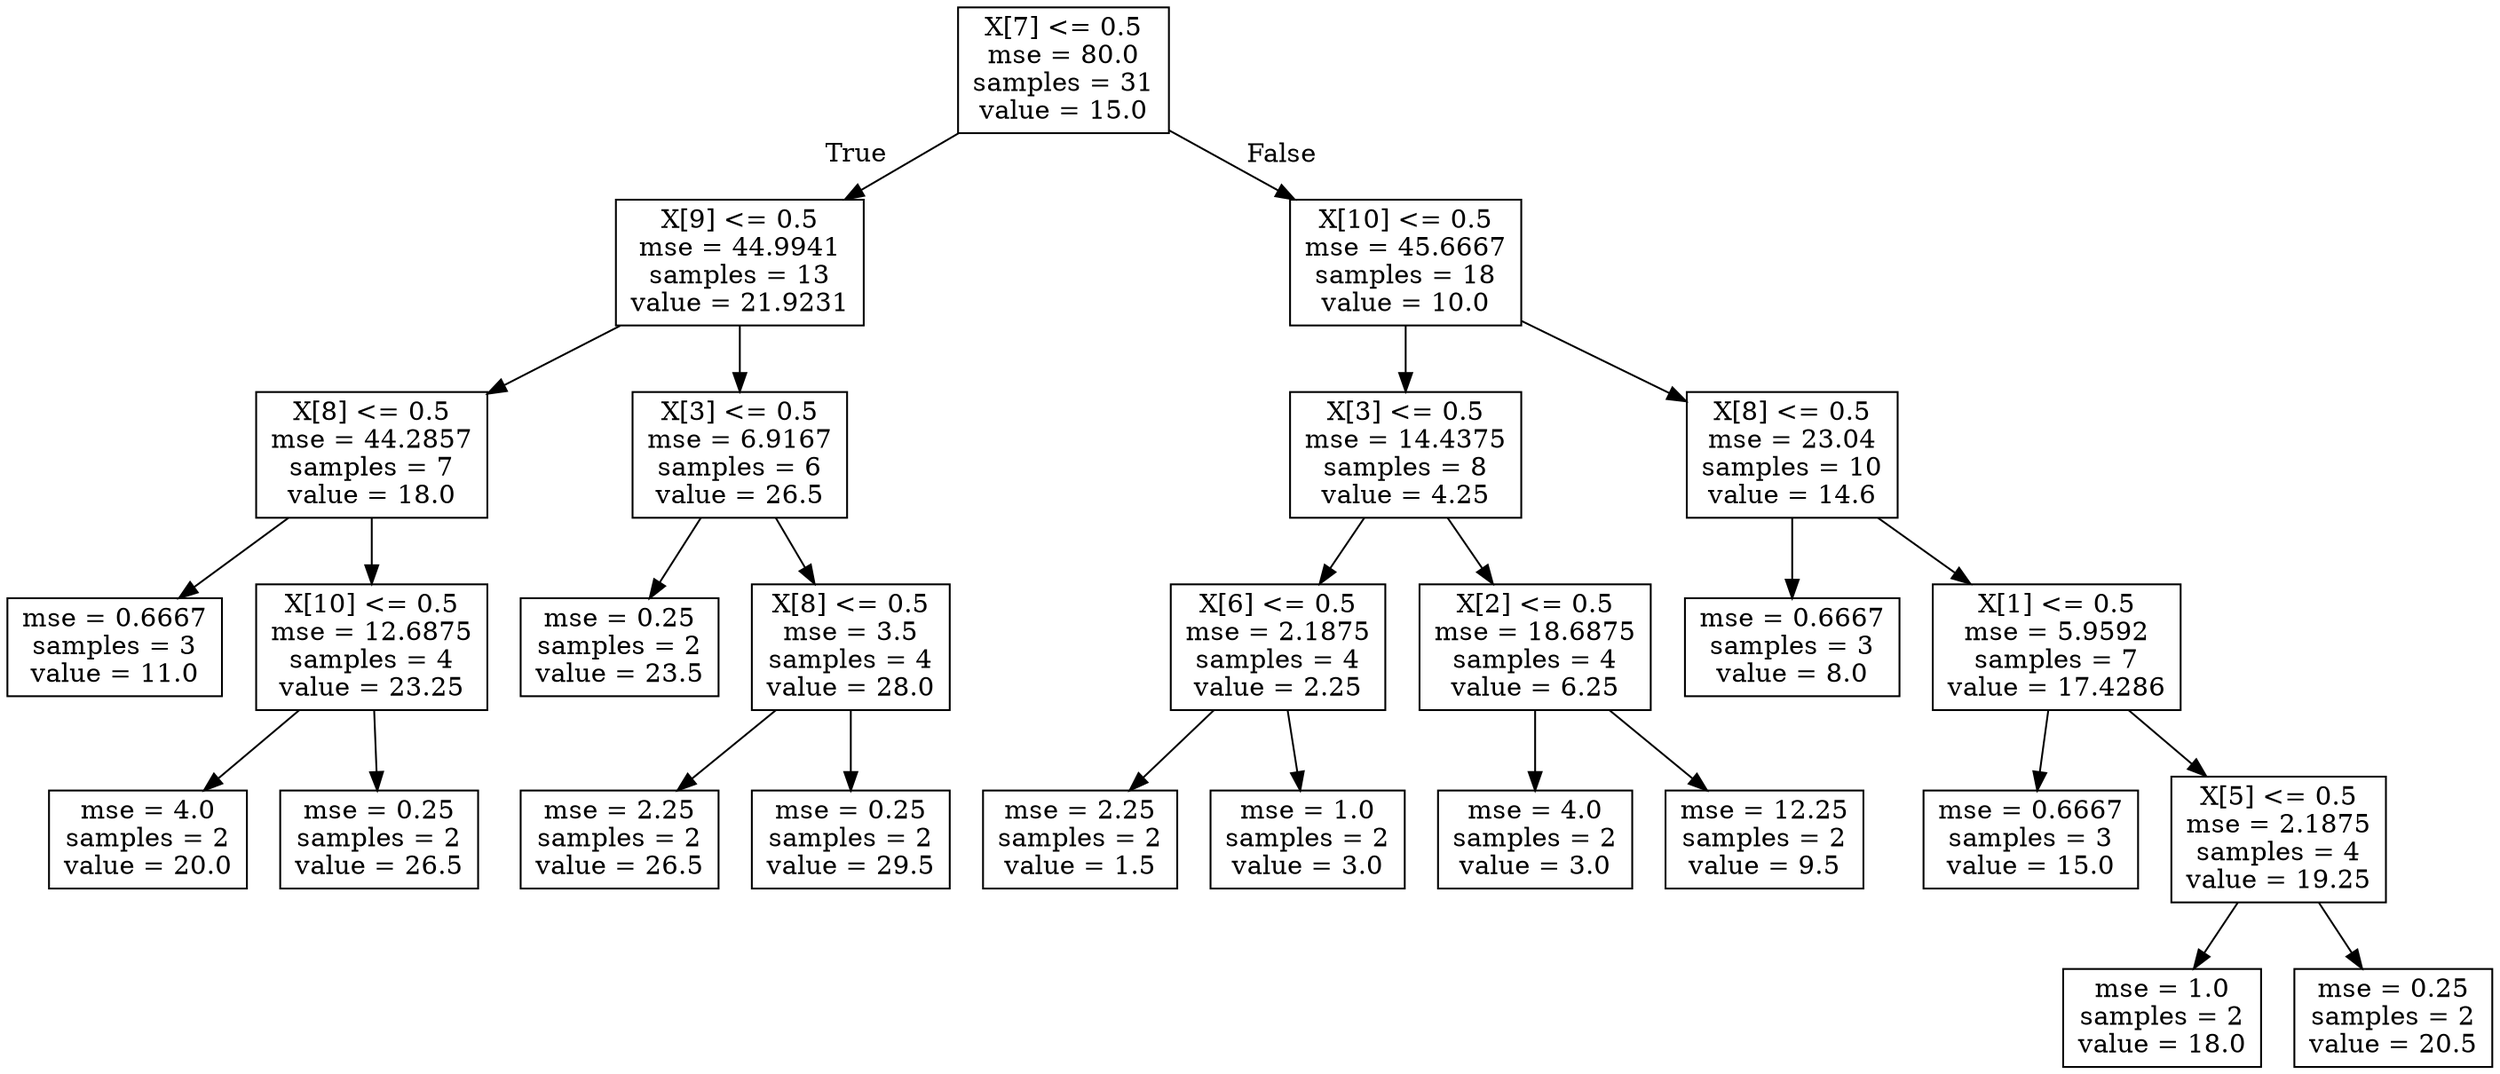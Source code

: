 digraph Tree {
node [shape=box] ;
0 [label="X[7] <= 0.5\nmse = 80.0\nsamples = 31\nvalue = 15.0"] ;
1 [label="X[9] <= 0.5\nmse = 44.9941\nsamples = 13\nvalue = 21.9231"] ;
0 -> 1 [labeldistance=2.5, labelangle=45, headlabel="True"] ;
2 [label="X[8] <= 0.5\nmse = 44.2857\nsamples = 7\nvalue = 18.0"] ;
1 -> 2 ;
3 [label="mse = 0.6667\nsamples = 3\nvalue = 11.0"] ;
2 -> 3 ;
4 [label="X[10] <= 0.5\nmse = 12.6875\nsamples = 4\nvalue = 23.25"] ;
2 -> 4 ;
5 [label="mse = 4.0\nsamples = 2\nvalue = 20.0"] ;
4 -> 5 ;
6 [label="mse = 0.25\nsamples = 2\nvalue = 26.5"] ;
4 -> 6 ;
7 [label="X[3] <= 0.5\nmse = 6.9167\nsamples = 6\nvalue = 26.5"] ;
1 -> 7 ;
8 [label="mse = 0.25\nsamples = 2\nvalue = 23.5"] ;
7 -> 8 ;
9 [label="X[8] <= 0.5\nmse = 3.5\nsamples = 4\nvalue = 28.0"] ;
7 -> 9 ;
10 [label="mse = 2.25\nsamples = 2\nvalue = 26.5"] ;
9 -> 10 ;
11 [label="mse = 0.25\nsamples = 2\nvalue = 29.5"] ;
9 -> 11 ;
12 [label="X[10] <= 0.5\nmse = 45.6667\nsamples = 18\nvalue = 10.0"] ;
0 -> 12 [labeldistance=2.5, labelangle=-45, headlabel="False"] ;
13 [label="X[3] <= 0.5\nmse = 14.4375\nsamples = 8\nvalue = 4.25"] ;
12 -> 13 ;
14 [label="X[6] <= 0.5\nmse = 2.1875\nsamples = 4\nvalue = 2.25"] ;
13 -> 14 ;
15 [label="mse = 2.25\nsamples = 2\nvalue = 1.5"] ;
14 -> 15 ;
16 [label="mse = 1.0\nsamples = 2\nvalue = 3.0"] ;
14 -> 16 ;
17 [label="X[2] <= 0.5\nmse = 18.6875\nsamples = 4\nvalue = 6.25"] ;
13 -> 17 ;
18 [label="mse = 4.0\nsamples = 2\nvalue = 3.0"] ;
17 -> 18 ;
19 [label="mse = 12.25\nsamples = 2\nvalue = 9.5"] ;
17 -> 19 ;
20 [label="X[8] <= 0.5\nmse = 23.04\nsamples = 10\nvalue = 14.6"] ;
12 -> 20 ;
21 [label="mse = 0.6667\nsamples = 3\nvalue = 8.0"] ;
20 -> 21 ;
22 [label="X[1] <= 0.5\nmse = 5.9592\nsamples = 7\nvalue = 17.4286"] ;
20 -> 22 ;
23 [label="mse = 0.6667\nsamples = 3\nvalue = 15.0"] ;
22 -> 23 ;
24 [label="X[5] <= 0.5\nmse = 2.1875\nsamples = 4\nvalue = 19.25"] ;
22 -> 24 ;
25 [label="mse = 1.0\nsamples = 2\nvalue = 18.0"] ;
24 -> 25 ;
26 [label="mse = 0.25\nsamples = 2\nvalue = 20.5"] ;
24 -> 26 ;
}